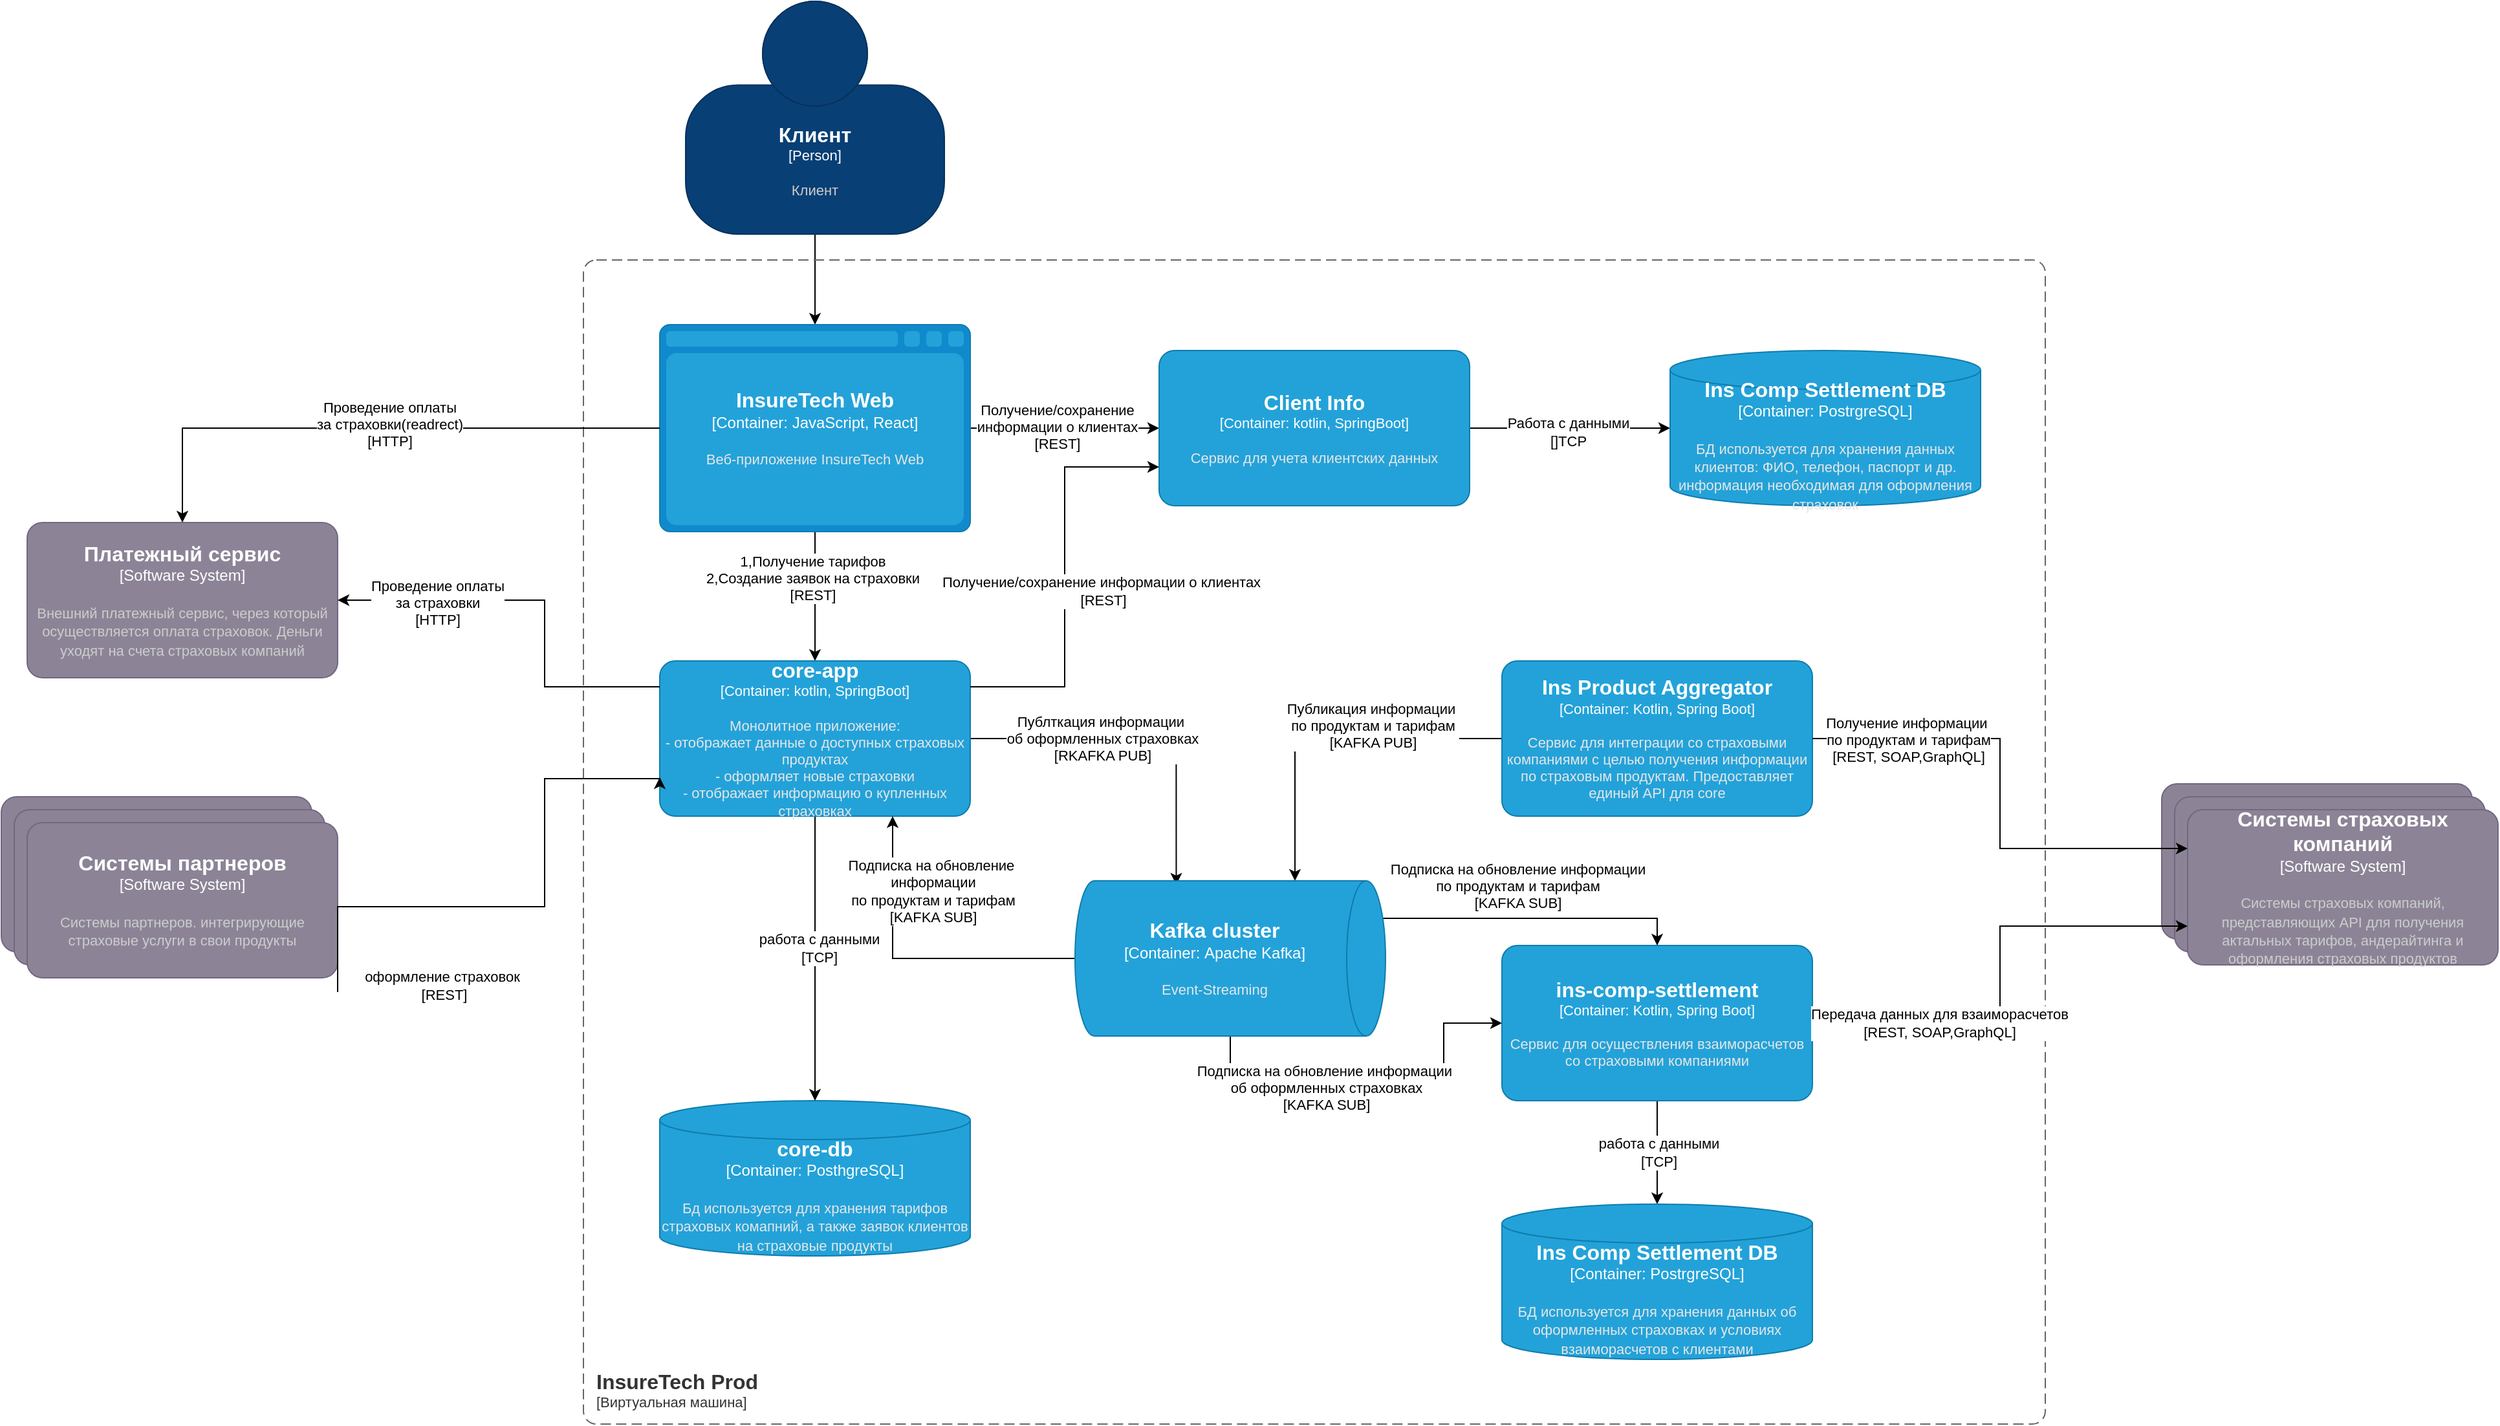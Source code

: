 <mxfile version="24.7.17">
  <diagram name="Страница — 1" id="99YaJUb4C0xopBN1OPOV">
    <mxGraphModel dx="1687" dy="2162" grid="1" gridSize="10" guides="1" tooltips="1" connect="1" arrows="1" fold="1" page="1" pageScale="1" pageWidth="1654" pageHeight="1169" math="0" shadow="0">
      <root>
        <mxCell id="0" />
        <mxCell id="1" parent="0" />
        <mxCell id="FahfC4dtS4dkY3FdAEgg-21" style="edgeStyle=orthogonalEdgeStyle;rounded=0;orthogonalLoop=1;jettySize=auto;html=1;" parent="1" source="FahfC4dtS4dkY3FdAEgg-1" target="FahfC4dtS4dkY3FdAEgg-2" edge="1">
          <mxGeometry relative="1" as="geometry" />
        </mxCell>
        <object placeholders="1" c4Name="Клиент" c4Type="Person" c4Description="Клиент" label="&lt;font style=&quot;font-size: 16px&quot;&gt;&lt;b&gt;%c4Name%&lt;/b&gt;&lt;/font&gt;&lt;div&gt;[%c4Type%]&lt;/div&gt;&lt;br&gt;&lt;div&gt;&lt;font style=&quot;font-size: 11px&quot;&gt;&lt;font color=&quot;#cccccc&quot;&gt;%c4Description%&lt;/font&gt;&lt;/div&gt;" id="FahfC4dtS4dkY3FdAEgg-1">
          <mxCell style="html=1;fontSize=11;dashed=0;whiteSpace=wrap;fillColor=#083F75;strokeColor=#06315C;fontColor=#ffffff;shape=mxgraph.c4.person2;align=center;metaEdit=1;points=[[0.5,0,0],[1,0.5,0],[1,0.75,0],[0.75,1,0],[0.5,1,0],[0.25,1,0],[0,0.75,0],[0,0.5,0]];resizable=0;" parent="1" vertex="1">
            <mxGeometry x="549" y="-30" width="200" height="180" as="geometry" />
          </mxCell>
        </object>
        <mxCell id="FahfC4dtS4dkY3FdAEgg-29" style="edgeStyle=orthogonalEdgeStyle;rounded=0;orthogonalLoop=1;jettySize=auto;html=1;" parent="1" source="FahfC4dtS4dkY3FdAEgg-2" target="FahfC4dtS4dkY3FdAEgg-6" edge="1">
          <mxGeometry relative="1" as="geometry" />
        </mxCell>
        <mxCell id="FahfC4dtS4dkY3FdAEgg-43" value="1,Получение тарифов&lt;div&gt;2,Создание заявок на страховки&lt;/div&gt;&lt;div&gt;[REST]&lt;/div&gt;" style="edgeLabel;html=1;align=center;verticalAlign=middle;resizable=0;points=[];" parent="FahfC4dtS4dkY3FdAEgg-29" vertex="1" connectable="0">
          <mxGeometry x="-0.28" y="-2" relative="1" as="geometry">
            <mxPoint as="offset" />
          </mxGeometry>
        </mxCell>
        <mxCell id="FahfC4dtS4dkY3FdAEgg-35" style="edgeStyle=orthogonalEdgeStyle;rounded=0;orthogonalLoop=1;jettySize=auto;html=1;" parent="1" source="FahfC4dtS4dkY3FdAEgg-2" target="FahfC4dtS4dkY3FdAEgg-5" edge="1">
          <mxGeometry relative="1" as="geometry" />
        </mxCell>
        <mxCell id="FahfC4dtS4dkY3FdAEgg-42" value="Получение/сохранение&lt;div&gt;информации о клиентах&lt;/div&gt;&lt;div&gt;[REST]&lt;/div&gt;" style="edgeLabel;html=1;align=center;verticalAlign=middle;resizable=0;points=[];" parent="FahfC4dtS4dkY3FdAEgg-35" vertex="1" connectable="0">
          <mxGeometry x="-0.082" y="1" relative="1" as="geometry">
            <mxPoint as="offset" />
          </mxGeometry>
        </mxCell>
        <object placeholders="1" c4Name="InsureTech Web" c4Type="Container" c4Technology="JavaScript, React" c4Description="Веб-приложение InsureTech Web" label="&lt;font style=&quot;font-size: 16px&quot;&gt;&lt;b&gt;%c4Name%&lt;/b&gt;&lt;/font&gt;&lt;div&gt;[%c4Type%:&amp;nbsp;%c4Technology%]&lt;/div&gt;&lt;br&gt;&lt;div&gt;&lt;font style=&quot;font-size: 11px&quot;&gt;&lt;font color=&quot;#E6E6E6&quot;&gt;%c4Description%&lt;/font&gt;&lt;/div&gt;" id="FahfC4dtS4dkY3FdAEgg-2">
          <mxCell style="shape=mxgraph.c4.webBrowserContainer2;whiteSpace=wrap;html=1;boundedLbl=1;rounded=0;labelBackgroundColor=none;strokeColor=#118ACD;fillColor=#23A2D9;strokeColor=#118ACD;strokeColor2=#0E7DAD;fontSize=12;fontColor=#ffffff;align=center;metaEdit=1;points=[[0.5,0,0],[1,0.25,0],[1,0.5,0],[1,0.75,0],[0.5,1,0],[0,0.75,0],[0,0.5,0],[0,0.25,0]];resizable=0;" parent="1" vertex="1">
            <mxGeometry x="529" y="220" width="240" height="160" as="geometry" />
          </mxCell>
        </object>
        <object placeholders="1" c4Name="InsureTech Prod" c4Type="ContainerScopeBoundary" c4Application="Виртуальная машина" label="&lt;font style=&quot;font-size: 16px&quot;&gt;&lt;b&gt;&lt;div style=&quot;text-align: left&quot;&gt;%c4Name%&lt;/div&gt;&lt;/b&gt;&lt;/font&gt;&lt;div style=&quot;text-align: left&quot;&gt;[%c4Application%]&lt;/div&gt;" id="FahfC4dtS4dkY3FdAEgg-3">
          <mxCell style="rounded=1;fontSize=11;whiteSpace=wrap;html=1;dashed=1;arcSize=20;fillColor=none;strokeColor=#666666;fontColor=#333333;labelBackgroundColor=none;align=left;verticalAlign=bottom;labelBorderColor=none;spacingTop=0;spacing=10;dashPattern=8 4;metaEdit=1;rotatable=0;perimeter=rectanglePerimeter;noLabel=0;labelPadding=0;allowArrows=0;connectable=0;expand=0;recursiveResize=0;editable=1;pointerEvents=0;absoluteArcSize=1;points=[[0.25,0,0],[0.5,0,0],[0.75,0,0],[1,0.25,0],[1,0.5,0],[1,0.75,0],[0.75,1,0],[0.5,1,0],[0.25,1,0],[0,0.75,0],[0,0.5,0],[0,0.25,0]];" parent="1" vertex="1">
            <mxGeometry x="470" y="170" width="1130" height="900" as="geometry" />
          </mxCell>
        </object>
        <object placeholders="1" c4Name="core-db" c4Type="Container" c4Technology="PosthgreSQL" c4Description="Бд используется для хранения тарифов страховых комапний, а также заявок клиентов на страховые продукты" label="&lt;font style=&quot;font-size: 16px&quot;&gt;&lt;b&gt;%c4Name%&lt;/b&gt;&lt;/font&gt;&lt;div&gt;[%c4Type%:&amp;nbsp;%c4Technology%]&lt;/div&gt;&lt;br&gt;&lt;div&gt;&lt;font style=&quot;font-size: 11px&quot;&gt;&lt;font color=&quot;#E6E6E6&quot;&gt;%c4Description%&lt;/font&gt;&lt;/div&gt;" id="FahfC4dtS4dkY3FdAEgg-4">
          <mxCell style="shape=cylinder3;size=15;whiteSpace=wrap;html=1;boundedLbl=1;rounded=0;labelBackgroundColor=none;fillColor=#23A2D9;fontSize=12;fontColor=#ffffff;align=center;strokeColor=#0E7DAD;metaEdit=1;points=[[0.5,0,0],[1,0.25,0],[1,0.5,0],[1,0.75,0],[0.5,1,0],[0,0.75,0],[0,0.5,0],[0,0.25,0]];resizable=0;" parent="1" vertex="1">
            <mxGeometry x="529" y="820" width="240" height="120" as="geometry" />
          </mxCell>
        </object>
        <mxCell id="FahfC4dtS4dkY3FdAEgg-37" style="edgeStyle=orthogonalEdgeStyle;rounded=0;orthogonalLoop=1;jettySize=auto;html=1;" parent="1" source="FahfC4dtS4dkY3FdAEgg-5" target="FahfC4dtS4dkY3FdAEgg-7" edge="1">
          <mxGeometry relative="1" as="geometry" />
        </mxCell>
        <mxCell id="FahfC4dtS4dkY3FdAEgg-45" value="Работа с данными&lt;div&gt;[]TCP&lt;/div&gt;" style="edgeLabel;html=1;align=center;verticalAlign=middle;resizable=0;points=[];" parent="FahfC4dtS4dkY3FdAEgg-37" vertex="1" connectable="0">
          <mxGeometry x="-0.019" y="-3" relative="1" as="geometry">
            <mxPoint as="offset" />
          </mxGeometry>
        </mxCell>
        <object placeholders="1" c4Name="Client Info" c4Type="Container" c4Technology="kotlin, SpringBoot" c4Description="Сервис для учета клиентских данных" label="&lt;font style=&quot;font-size: 16px&quot;&gt;&lt;b&gt;%c4Name%&lt;/b&gt;&lt;/font&gt;&lt;div&gt;[%c4Type%: %c4Technology%]&lt;/div&gt;&lt;br&gt;&lt;div&gt;&lt;font style=&quot;font-size: 11px&quot;&gt;&lt;font color=&quot;#E6E6E6&quot;&gt;%c4Description%&lt;/font&gt;&lt;/div&gt;" id="FahfC4dtS4dkY3FdAEgg-5">
          <mxCell style="rounded=1;whiteSpace=wrap;html=1;fontSize=11;labelBackgroundColor=none;fillColor=#23A2D9;fontColor=#ffffff;align=center;arcSize=10;strokeColor=#0E7DAD;metaEdit=1;resizable=0;points=[[0.25,0,0],[0.5,0,0],[0.75,0,0],[1,0.25,0],[1,0.5,0],[1,0.75,0],[0.75,1,0],[0.5,1,0],[0.25,1,0],[0,0.75,0],[0,0.5,0],[0,0.25,0]];" parent="1" vertex="1">
            <mxGeometry x="915" y="240" width="240" height="120" as="geometry" />
          </mxCell>
        </object>
        <mxCell id="FahfC4dtS4dkY3FdAEgg-30" style="edgeStyle=orthogonalEdgeStyle;rounded=0;orthogonalLoop=1;jettySize=auto;html=1;" parent="1" source="FahfC4dtS4dkY3FdAEgg-6" target="FahfC4dtS4dkY3FdAEgg-4" edge="1">
          <mxGeometry relative="1" as="geometry" />
        </mxCell>
        <mxCell id="FahfC4dtS4dkY3FdAEgg-44" value="работа с данными&lt;div&gt;[TCP]&lt;/div&gt;" style="edgeLabel;html=1;align=center;verticalAlign=middle;resizable=0;points=[];" parent="FahfC4dtS4dkY3FdAEgg-30" vertex="1" connectable="0">
          <mxGeometry x="-0.071" y="3" relative="1" as="geometry">
            <mxPoint as="offset" />
          </mxGeometry>
        </mxCell>
        <mxCell id="FtUbRL534gFq1MeY8Pyp-9" style="edgeStyle=orthogonalEdgeStyle;rounded=0;orthogonalLoop=1;jettySize=auto;html=1;entryX=0.025;entryY=0.674;entryDx=0;entryDy=0;entryPerimeter=0;" parent="1" source="FahfC4dtS4dkY3FdAEgg-6" target="FtUbRL534gFq1MeY8Pyp-1" edge="1">
          <mxGeometry relative="1" as="geometry">
            <mxPoint x="930" y="610" as="targetPoint" />
          </mxGeometry>
        </mxCell>
        <mxCell id="FtUbRL534gFq1MeY8Pyp-10" value="Публткация информации&amp;nbsp;&lt;div&gt;об оформленных страховках&lt;/div&gt;&lt;div&gt;[RKAFKA PUB]&lt;/div&gt;" style="edgeLabel;html=1;align=center;verticalAlign=middle;resizable=0;points=[];" parent="FtUbRL534gFq1MeY8Pyp-9" vertex="1" connectable="0">
          <mxGeometry x="-0.468" relative="1" as="geometry">
            <mxPoint x="29" as="offset" />
          </mxGeometry>
        </mxCell>
        <object placeholders="1" c4Name="core-app" c4Type="Container" c4Technology="kotlin, SpringBoot" c4Description="Монолитное приложение:&#xa;- отображает данные о доступных страховых продуктах&#xa;- оформляет новые страховки&#xa;- отображает информацию о купленных страховках" label="&lt;font style=&quot;font-size: 16px&quot;&gt;&lt;b&gt;%c4Name%&lt;/b&gt;&lt;/font&gt;&lt;div&gt;[%c4Type%: %c4Technology%]&lt;/div&gt;&lt;br&gt;&lt;div&gt;&lt;font style=&quot;font-size: 11px&quot;&gt;&lt;font color=&quot;#E6E6E6&quot;&gt;%c4Description%&lt;/font&gt;&lt;/div&gt;" id="FahfC4dtS4dkY3FdAEgg-6">
          <mxCell style="rounded=1;whiteSpace=wrap;html=1;fontSize=11;labelBackgroundColor=none;fillColor=#23A2D9;fontColor=#ffffff;align=center;arcSize=10;strokeColor=#0E7DAD;metaEdit=1;resizable=0;points=[[0.25,0,0],[0.5,0,0],[0.75,0,0],[1,0.25,0],[1,0.5,0],[1,0.75,0],[0.75,1,0],[0.5,1,0],[0.25,1,0],[0,0.75,0],[0,0.5,0],[0,0.25,0]];" parent="1" vertex="1">
            <mxGeometry x="529" y="480" width="240" height="120" as="geometry" />
          </mxCell>
        </object>
        <object placeholders="1" c4Name="Ins Comp Settlement DB" c4Type="Container" c4Technology="PostrgreSQL" c4Description="БД используется для хранения данных клиентов: ФИО, телефон, паспорт и др. информация необходимая для оформления страховок" label="&lt;font style=&quot;font-size: 16px&quot;&gt;&lt;b&gt;%c4Name%&lt;/b&gt;&lt;/font&gt;&lt;div&gt;[%c4Type%:&amp;nbsp;%c4Technology%]&lt;/div&gt;&lt;br&gt;&lt;div&gt;&lt;font style=&quot;font-size: 11px&quot;&gt;&lt;font color=&quot;#E6E6E6&quot;&gt;%c4Description%&lt;/font&gt;&lt;/div&gt;" id="FahfC4dtS4dkY3FdAEgg-7">
          <mxCell style="shape=cylinder3;size=15;whiteSpace=wrap;html=1;boundedLbl=1;rounded=0;labelBackgroundColor=none;fillColor=#23A2D9;fontSize=12;fontColor=#ffffff;align=center;strokeColor=#0E7DAD;metaEdit=1;points=[[0.5,0,0],[1,0.25,0],[1,0.5,0],[1,0.75,0],[0.5,1,0],[0,0.75,0],[0,0.5,0],[0,0.25,0]];resizable=0;" parent="1" vertex="1">
            <mxGeometry x="1310" y="240" width="240" height="120" as="geometry" />
          </mxCell>
        </object>
        <mxCell id="FtUbRL534gFq1MeY8Pyp-4" style="edgeStyle=orthogonalEdgeStyle;rounded=0;orthogonalLoop=1;jettySize=auto;html=1;" parent="1" source="FahfC4dtS4dkY3FdAEgg-8" target="FtUbRL534gFq1MeY8Pyp-1" edge="1">
          <mxGeometry relative="1" as="geometry">
            <Array as="points">
              <mxPoint x="1020" y="540" />
            </Array>
          </mxGeometry>
        </mxCell>
        <mxCell id="FtUbRL534gFq1MeY8Pyp-6" value="Публикация информации&amp;nbsp;&lt;div&gt;по продуктам и тарифам&lt;/div&gt;&lt;div&gt;[KAFKA PUB]&lt;/div&gt;" style="edgeLabel;html=1;align=center;verticalAlign=middle;resizable=0;points=[];" parent="FtUbRL534gFq1MeY8Pyp-4" vertex="1" connectable="0">
          <mxGeometry x="-0.189" relative="1" as="geometry">
            <mxPoint x="9" y="-10" as="offset" />
          </mxGeometry>
        </mxCell>
        <object placeholders="1" c4Name="Ins Product Aggregator" c4Type="Container" c4Technology="Kotlin, Spring Boot" c4Description="Сервис для интеграции со страховыми компаниями с целью получения информации по страховым продуктам. Предоставляет единый API для core" label="&lt;font style=&quot;font-size: 16px&quot;&gt;&lt;b&gt;%c4Name%&lt;/b&gt;&lt;/font&gt;&lt;div&gt;[%c4Type%: %c4Technology%]&lt;/div&gt;&lt;br&gt;&lt;div&gt;&lt;font style=&quot;font-size: 11px&quot;&gt;&lt;font color=&quot;#E6E6E6&quot;&gt;%c4Description%&lt;/font&gt;&lt;/div&gt;" id="FahfC4dtS4dkY3FdAEgg-8">
          <mxCell style="rounded=1;whiteSpace=wrap;html=1;fontSize=11;labelBackgroundColor=none;fillColor=#23A2D9;fontColor=#ffffff;align=center;arcSize=10;strokeColor=#0E7DAD;metaEdit=1;resizable=0;points=[[0.25,0,0],[0.5,0,0],[0.75,0,0],[1,0.25,0],[1,0.5,0],[1,0.75,0],[0.75,1,0],[0.5,1,0],[0.25,1,0],[0,0.75,0],[0,0.5,0],[0,0.25,0]];" parent="1" vertex="1">
            <mxGeometry x="1180" y="480" width="240" height="120" as="geometry" />
          </mxCell>
        </object>
        <mxCell id="FahfC4dtS4dkY3FdAEgg-33" style="edgeStyle=orthogonalEdgeStyle;rounded=0;orthogonalLoop=1;jettySize=auto;html=1;" parent="1" source="FahfC4dtS4dkY3FdAEgg-9" target="FahfC4dtS4dkY3FdAEgg-19" edge="1">
          <mxGeometry relative="1" as="geometry" />
        </mxCell>
        <mxCell id="FahfC4dtS4dkY3FdAEgg-49" value="работа с данными&lt;div&gt;[TCP]&lt;/div&gt;" style="edgeLabel;html=1;align=center;verticalAlign=middle;resizable=0;points=[];" parent="FahfC4dtS4dkY3FdAEgg-33" vertex="1" connectable="0">
          <mxGeometry y="1" relative="1" as="geometry">
            <mxPoint as="offset" />
          </mxGeometry>
        </mxCell>
        <object placeholders="1" c4Name="ins-comp-settlement" c4Type="Container" c4Technology="Kotlin, Spring Boot" c4Description="Сервис для осуществления взаиморасчетов со страховыми компаниями" label="&lt;font style=&quot;font-size: 16px&quot;&gt;&lt;b&gt;%c4Name%&lt;/b&gt;&lt;/font&gt;&lt;div&gt;[%c4Type%: %c4Technology%]&lt;/div&gt;&lt;br&gt;&lt;div&gt;&lt;font style=&quot;font-size: 11px&quot;&gt;&lt;font color=&quot;#E6E6E6&quot;&gt;%c4Description%&lt;/font&gt;&lt;/div&gt;" id="FahfC4dtS4dkY3FdAEgg-9">
          <mxCell style="rounded=1;whiteSpace=wrap;html=1;fontSize=11;labelBackgroundColor=none;fillColor=#23A2D9;fontColor=#ffffff;align=center;arcSize=10;strokeColor=#0E7DAD;metaEdit=1;resizable=0;points=[[0.25,0,0],[0.5,0,0],[0.75,0,0],[1,0.25,0],[1,0.5,0],[1,0.75,0],[0.75,1,0],[0.5,1,0],[0.25,1,0],[0,0.75,0],[0,0.5,0],[0,0.25,0]];" parent="1" vertex="1">
            <mxGeometry x="1180" y="700" width="240" height="120" as="geometry" />
          </mxCell>
        </object>
        <object placeholders="1" c4Name="Платежный сервис" c4Type="Software System" c4Description="Внешний платежный сервис, через который осуществляется оплата страховок. Деньги уходят на счета страховых компаний" label="&lt;font style=&quot;font-size: 16px&quot;&gt;&lt;b&gt;%c4Name%&lt;/b&gt;&lt;/font&gt;&lt;div&gt;[%c4Type%]&lt;/div&gt;&lt;br&gt;&lt;div&gt;&lt;font style=&quot;font-size: 11px&quot;&gt;&lt;font color=&quot;#cccccc&quot;&gt;%c4Description%&lt;/font&gt;&lt;/div&gt;" id="FahfC4dtS4dkY3FdAEgg-11">
          <mxCell style="rounded=1;whiteSpace=wrap;html=1;labelBackgroundColor=none;fillColor=#8C8496;fontColor=#ffffff;align=center;arcSize=10;strokeColor=#736782;metaEdit=1;resizable=0;points=[[0.25,0,0],[0.5,0,0],[0.75,0,0],[1,0.25,0],[1,0.5,0],[1,0.75,0],[0.75,1,0],[0.5,1,0],[0.25,1,0],[0,0.75,0],[0,0.5,0],[0,0.25,0]];" parent="1" vertex="1">
            <mxGeometry x="40" y="373" width="240" height="120" as="geometry" />
          </mxCell>
        </object>
        <object placeholders="1" c4Name="" c4Type="" c4Description="" label="&lt;font style=&quot;font-size: 16px&quot;&gt;&lt;b&gt;%c4Name%&lt;/b&gt;&lt;/font&gt;&lt;div&gt;[%c4Type%]&lt;/div&gt;&lt;br&gt;&lt;div&gt;&lt;font style=&quot;font-size: 11px&quot;&gt;&lt;font color=&quot;#cccccc&quot;&gt;%c4Description%&lt;/font&gt;&lt;/div&gt;" id="FahfC4dtS4dkY3FdAEgg-12">
          <mxCell style="rounded=1;whiteSpace=wrap;html=1;labelBackgroundColor=none;fillColor=#8C8496;fontColor=#ffffff;align=center;arcSize=10;strokeColor=#736782;metaEdit=1;resizable=0;points=[[0.25,0,0],[0.5,0,0],[0.75,0,0],[1,0.25,0],[1,0.5,0],[1,0.75,0],[0.75,1,0],[0.5,1,0],[0.25,1,0],[0,0.75,0],[0,0.5,0],[0,0.25,0]];" parent="1" vertex="1">
            <mxGeometry x="20" y="585" width="240" height="120" as="geometry" />
          </mxCell>
        </object>
        <object placeholders="1" c4Name="" c4Type="" c4Description="" label="&lt;font style=&quot;font-size: 16px&quot;&gt;&lt;b&gt;%c4Name%&lt;/b&gt;&lt;/font&gt;&lt;div&gt;[%c4Type%]&lt;/div&gt;&lt;br&gt;&lt;div&gt;&lt;font style=&quot;font-size: 11px&quot;&gt;&lt;font color=&quot;#cccccc&quot;&gt;%c4Description%&lt;/font&gt;&lt;/div&gt;" id="FahfC4dtS4dkY3FdAEgg-13">
          <mxCell style="rounded=1;whiteSpace=wrap;html=1;labelBackgroundColor=none;fillColor=#8C8496;fontColor=#ffffff;align=center;arcSize=10;strokeColor=#736782;metaEdit=1;resizable=0;points=[[0.25,0,0],[0.5,0,0],[0.75,0,0],[1,0.25,0],[1,0.5,0],[1,0.75,0],[0.75,1,0],[0.5,1,0],[0.25,1,0],[0,0.75,0],[0,0.5,0],[0,0.25,0]];" parent="1" vertex="1">
            <mxGeometry x="30" y="595" width="240" height="120" as="geometry" />
          </mxCell>
        </object>
        <object placeholders="1" c4Name="Системы партнеров" c4Type="Software System" c4Description="Системы партнеров. интегрирующие страховые услуги в свои продукты" label="&lt;font style=&quot;font-size: 16px&quot;&gt;&lt;b&gt;%c4Name%&lt;/b&gt;&lt;/font&gt;&lt;div&gt;[%c4Type%]&lt;/div&gt;&lt;br&gt;&lt;div&gt;&lt;font style=&quot;font-size: 11px&quot;&gt;&lt;font color=&quot;#cccccc&quot;&gt;%c4Description%&lt;/font&gt;&lt;/div&gt;" id="FahfC4dtS4dkY3FdAEgg-14">
          <mxCell style="rounded=1;whiteSpace=wrap;html=1;labelBackgroundColor=none;fillColor=#8C8496;fontColor=#ffffff;align=center;arcSize=10;strokeColor=#736782;metaEdit=1;resizable=0;points=[[0.25,0,0],[0.5,0,0],[0.75,0,0],[1,0.25,0],[1,0.5,0],[1,0.75,0],[0.75,1,0],[0.5,1,0],[0.25,1,0],[0,0.75,0],[0,0.5,0],[0,0.25,0]];" parent="1" vertex="1">
            <mxGeometry x="40" y="605" width="240" height="120" as="geometry" />
          </mxCell>
        </object>
        <object placeholders="1" c4Name="" c4Type="" c4Description="" label="&lt;font style=&quot;font-size: 16px&quot;&gt;&lt;b&gt;%c4Name%&lt;/b&gt;&lt;/font&gt;&lt;div&gt;[%c4Type%]&lt;/div&gt;&lt;br&gt;&lt;div&gt;&lt;font style=&quot;font-size: 11px&quot;&gt;&lt;font color=&quot;#cccccc&quot;&gt;%c4Description%&lt;/font&gt;&lt;/div&gt;" id="FahfC4dtS4dkY3FdAEgg-15">
          <mxCell style="rounded=1;whiteSpace=wrap;html=1;labelBackgroundColor=none;fillColor=#8C8496;fontColor=#ffffff;align=center;arcSize=10;strokeColor=#736782;metaEdit=1;resizable=0;points=[[0.25,0,0],[0.5,0,0],[0.75,0,0],[1,0.25,0],[1,0.5,0],[1,0.75,0],[0.75,1,0],[0.5,1,0],[0.25,1,0],[0,0.75,0],[0,0.5,0],[0,0.25,0]];" parent="1" vertex="1">
            <mxGeometry x="1690" y="575" width="240" height="120" as="geometry" />
          </mxCell>
        </object>
        <object placeholders="1" c4Name="" c4Type="" c4Description="" label="&lt;font style=&quot;font-size: 16px&quot;&gt;&lt;b&gt;%c4Name%&lt;/b&gt;&lt;/font&gt;&lt;div&gt;[%c4Type%]&lt;/div&gt;&lt;br&gt;&lt;div&gt;&lt;font style=&quot;font-size: 11px&quot;&gt;&lt;font color=&quot;#cccccc&quot;&gt;%c4Description%&lt;/font&gt;&lt;/div&gt;" id="FahfC4dtS4dkY3FdAEgg-16">
          <mxCell style="rounded=1;whiteSpace=wrap;html=1;labelBackgroundColor=none;fillColor=#8C8496;fontColor=#ffffff;align=center;arcSize=10;strokeColor=#736782;metaEdit=1;resizable=0;points=[[0.25,0,0],[0.5,0,0],[0.75,0,0],[1,0.25,0],[1,0.5,0],[1,0.75,0],[0.75,1,0],[0.5,1,0],[0.25,1,0],[0,0.75,0],[0,0.5,0],[0,0.25,0]];" parent="1" vertex="1">
            <mxGeometry x="1700" y="585" width="240" height="120" as="geometry" />
          </mxCell>
        </object>
        <object placeholders="1" c4Name="Системы страховых компаний" c4Type="Software System" c4Description="Системы страховых компаний, представляющих API для получения актальных тарифов, андерайтинга и оформления страховых продуктов" label="&lt;font style=&quot;font-size: 16px&quot;&gt;&lt;b&gt;%c4Name%&lt;/b&gt;&lt;/font&gt;&lt;div&gt;[%c4Type%]&lt;/div&gt;&lt;br&gt;&lt;div&gt;&lt;font style=&quot;font-size: 11px&quot;&gt;&lt;font color=&quot;#cccccc&quot;&gt;%c4Description%&lt;/font&gt;&lt;/div&gt;" id="FahfC4dtS4dkY3FdAEgg-18">
          <mxCell style="rounded=1;whiteSpace=wrap;html=1;labelBackgroundColor=none;fillColor=#8C8496;fontColor=#ffffff;align=center;arcSize=10;strokeColor=#736782;metaEdit=1;resizable=0;points=[[0.25,0,0],[0.5,0,0],[0.75,0,0],[1,0.25,0],[1,0.5,0],[1,0.75,0],[0.75,1,0],[0.5,1,0],[0.25,1,0],[0,0.75,0],[0,0.5,0],[0,0.25,0]];" parent="1" vertex="1">
            <mxGeometry x="1710" y="595" width="240" height="120" as="geometry" />
          </mxCell>
        </object>
        <object placeholders="1" c4Name="Ins Comp Settlement DB" c4Type="Container" c4Technology="PostrgreSQL" c4Description="БД используется для хранения данных об оформленных страховках и условиях взаиморасчетов с клиентами" label="&lt;font style=&quot;font-size: 16px&quot;&gt;&lt;b&gt;%c4Name%&lt;/b&gt;&lt;/font&gt;&lt;div&gt;[%c4Type%:&amp;nbsp;%c4Technology%]&lt;/div&gt;&lt;br&gt;&lt;div&gt;&lt;font style=&quot;font-size: 11px&quot;&gt;&lt;font color=&quot;#E6E6E6&quot;&gt;%c4Description%&lt;/font&gt;&lt;/div&gt;" id="FahfC4dtS4dkY3FdAEgg-19">
          <mxCell style="shape=cylinder3;size=15;whiteSpace=wrap;html=1;boundedLbl=1;rounded=0;labelBackgroundColor=none;fillColor=#23A2D9;fontSize=12;fontColor=#ffffff;align=center;strokeColor=#0E7DAD;metaEdit=1;points=[[0.5,0,0],[1,0.25,0],[1,0.5,0],[1,0.75,0],[0.5,1,0],[0,0.75,0],[0,0.5,0],[0,0.25,0]];resizable=0;" parent="1" vertex="1">
            <mxGeometry x="1180" y="900" width="240" height="120" as="geometry" />
          </mxCell>
        </object>
        <mxCell id="FahfC4dtS4dkY3FdAEgg-22" style="edgeStyle=orthogonalEdgeStyle;rounded=0;orthogonalLoop=1;jettySize=auto;html=1;entryX=0.5;entryY=0;entryDx=0;entryDy=0;entryPerimeter=0;" parent="1" source="FahfC4dtS4dkY3FdAEgg-2" target="FahfC4dtS4dkY3FdAEgg-11" edge="1">
          <mxGeometry relative="1" as="geometry" />
        </mxCell>
        <mxCell id="FahfC4dtS4dkY3FdAEgg-23" value="Проведение оплаты&lt;div&gt;за страховки(readrect)&lt;/div&gt;&lt;div&gt;[HTTP]&lt;/div&gt;" style="edgeLabel;html=1;align=center;verticalAlign=middle;resizable=0;points=[];" parent="FahfC4dtS4dkY3FdAEgg-22" vertex="1" connectable="0">
          <mxGeometry x="-0.054" y="-3" relative="1" as="geometry">
            <mxPoint as="offset" />
          </mxGeometry>
        </mxCell>
        <mxCell id="FahfC4dtS4dkY3FdAEgg-24" style="edgeStyle=orthogonalEdgeStyle;rounded=0;orthogonalLoop=1;jettySize=auto;html=1;entryX=1;entryY=0.5;entryDx=0;entryDy=0;entryPerimeter=0;" parent="1" source="FahfC4dtS4dkY3FdAEgg-6" target="FahfC4dtS4dkY3FdAEgg-11" edge="1">
          <mxGeometry relative="1" as="geometry">
            <Array as="points">
              <mxPoint x="440" y="500" />
              <mxPoint x="440" y="433" />
            </Array>
          </mxGeometry>
        </mxCell>
        <mxCell id="FahfC4dtS4dkY3FdAEgg-26" value="Проведение оплаты&lt;div&gt;за страховки&lt;/div&gt;&lt;div&gt;[HTTP]&lt;/div&gt;" style="edgeLabel;html=1;align=center;verticalAlign=middle;resizable=0;points=[];" parent="FahfC4dtS4dkY3FdAEgg-24" vertex="1" connectable="0">
          <mxGeometry x="0.513" y="2" relative="1" as="geometry">
            <mxPoint as="offset" />
          </mxGeometry>
        </mxCell>
        <mxCell id="FahfC4dtS4dkY3FdAEgg-25" style="edgeStyle=orthogonalEdgeStyle;rounded=0;orthogonalLoop=1;jettySize=auto;html=1;entryX=0;entryY=0.75;entryDx=0;entryDy=0;entryPerimeter=0;" parent="1" target="FahfC4dtS4dkY3FdAEgg-6" edge="1">
          <mxGeometry relative="1" as="geometry">
            <mxPoint x="280" y="736" as="sourcePoint" />
            <mxPoint x="540" y="571" as="targetPoint" />
            <Array as="points">
              <mxPoint x="280" y="670" />
              <mxPoint x="440" y="670" />
              <mxPoint x="440" y="571" />
            </Array>
          </mxGeometry>
        </mxCell>
        <mxCell id="FahfC4dtS4dkY3FdAEgg-27" value="оформление страховок&amp;nbsp;&lt;div&gt;[REST]&lt;/div&gt;" style="edgeLabel;html=1;align=center;verticalAlign=middle;resizable=0;points=[];" parent="FahfC4dtS4dkY3FdAEgg-25" vertex="1" connectable="0">
          <mxGeometry x="0.696" y="-1" relative="1" as="geometry">
            <mxPoint x="-105" y="159" as="offset" />
          </mxGeometry>
        </mxCell>
        <mxCell id="FahfC4dtS4dkY3FdAEgg-36" style="edgeStyle=orthogonalEdgeStyle;rounded=0;orthogonalLoop=1;jettySize=auto;html=1;entryX=0;entryY=0.75;entryDx=0;entryDy=0;entryPerimeter=0;" parent="1" source="FahfC4dtS4dkY3FdAEgg-6" target="FahfC4dtS4dkY3FdAEgg-5" edge="1">
          <mxGeometry relative="1" as="geometry">
            <Array as="points">
              <mxPoint x="842" y="500" />
              <mxPoint x="842" y="330" />
            </Array>
          </mxGeometry>
        </mxCell>
        <mxCell id="FahfC4dtS4dkY3FdAEgg-46" value="Получение/сохранение информации о клиентах&lt;div&gt;&amp;nbsp;[REST]&lt;/div&gt;" style="edgeLabel;html=1;align=center;verticalAlign=middle;resizable=0;points=[];" parent="FahfC4dtS4dkY3FdAEgg-36" vertex="1" connectable="0">
          <mxGeometry x="-0.07" y="1" relative="1" as="geometry">
            <mxPoint x="29" as="offset" />
          </mxGeometry>
        </mxCell>
        <mxCell id="FahfC4dtS4dkY3FdAEgg-39" style="edgeStyle=orthogonalEdgeStyle;rounded=0;orthogonalLoop=1;jettySize=auto;html=1;entryX=0;entryY=0.75;entryDx=0;entryDy=0;entryPerimeter=0;" parent="1" source="FahfC4dtS4dkY3FdAEgg-9" target="FahfC4dtS4dkY3FdAEgg-18" edge="1">
          <mxGeometry relative="1" as="geometry" />
        </mxCell>
        <mxCell id="FahfC4dtS4dkY3FdAEgg-52" value="Передача данных для взаиморасчетов&lt;br&gt;&lt;div&gt;[REST, SOAP,GraphQL]&lt;/div&gt;" style="edgeLabel;html=1;align=center;verticalAlign=middle;resizable=0;points=[];" parent="FahfC4dtS4dkY3FdAEgg-39" vertex="1" connectable="0">
          <mxGeometry x="-0.465" relative="1" as="geometry">
            <mxPoint as="offset" />
          </mxGeometry>
        </mxCell>
        <mxCell id="FahfC4dtS4dkY3FdAEgg-41" style="edgeStyle=orthogonalEdgeStyle;rounded=0;orthogonalLoop=1;jettySize=auto;html=1;entryX=0;entryY=0.25;entryDx=0;entryDy=0;entryPerimeter=0;" parent="1" source="FahfC4dtS4dkY3FdAEgg-8" target="FahfC4dtS4dkY3FdAEgg-18" edge="1">
          <mxGeometry relative="1" as="geometry" />
        </mxCell>
        <mxCell id="FahfC4dtS4dkY3FdAEgg-51" value="Получение информации&amp;nbsp;&lt;div&gt;по продуктам и тарифам&lt;/div&gt;&lt;div&gt;[REST, SOAP,GraphQL]&lt;/div&gt;" style="edgeLabel;html=1;align=center;verticalAlign=middle;resizable=0;points=[];" parent="FahfC4dtS4dkY3FdAEgg-41" vertex="1" connectable="0">
          <mxGeometry x="-0.605" y="-1" relative="1" as="geometry">
            <mxPoint as="offset" />
          </mxGeometry>
        </mxCell>
        <mxCell id="FtUbRL534gFq1MeY8Pyp-2" style="edgeStyle=orthogonalEdgeStyle;rounded=0;orthogonalLoop=1;jettySize=auto;html=1;entryX=0.5;entryY=0;entryDx=0;entryDy=0;entryPerimeter=0;exitX=0.494;exitY=0.144;exitDx=0;exitDy=0;exitPerimeter=0;" parent="1" source="FtUbRL534gFq1MeY8Pyp-1" target="FahfC4dtS4dkY3FdAEgg-9" edge="1">
          <mxGeometry relative="1" as="geometry">
            <mxPoint x="1100" y="680" as="sourcePoint" />
            <Array as="points">
              <mxPoint x="1300" y="679" />
            </Array>
          </mxGeometry>
        </mxCell>
        <mxCell id="FtUbRL534gFq1MeY8Pyp-7" value="Подписка на обновление информации&lt;div&gt;по продуктам и тарифам&lt;/div&gt;&lt;div&gt;[KAFKA SUB]&lt;/div&gt;" style="edgeLabel;html=1;align=center;verticalAlign=middle;resizable=0;points=[];" parent="FtUbRL534gFq1MeY8Pyp-2" vertex="1" connectable="0">
          <mxGeometry x="0.409" relative="1" as="geometry">
            <mxPoint x="-42" y="-25" as="offset" />
          </mxGeometry>
        </mxCell>
        <mxCell id="FtUbRL534gFq1MeY8Pyp-3" style="edgeStyle=orthogonalEdgeStyle;rounded=0;orthogonalLoop=1;jettySize=auto;html=1;entryX=0.75;entryY=1;entryDx=0;entryDy=0;entryPerimeter=0;" parent="1" source="FtUbRL534gFq1MeY8Pyp-1" target="FahfC4dtS4dkY3FdAEgg-6" edge="1">
          <mxGeometry relative="1" as="geometry" />
        </mxCell>
        <mxCell id="FtUbRL534gFq1MeY8Pyp-8" value="Подписка на обновление&amp;nbsp;&lt;div&gt;информации&lt;div&gt;по продуктам и тарифам&lt;/div&gt;&lt;div&gt;[KAFKA SUB]&lt;/div&gt;&lt;/div&gt;" style="edgeLabel;html=1;align=center;verticalAlign=middle;resizable=0;points=[];" parent="FtUbRL534gFq1MeY8Pyp-3" vertex="1" connectable="0">
          <mxGeometry x="0.505" y="-3" relative="1" as="geometry">
            <mxPoint x="28" y="-4" as="offset" />
          </mxGeometry>
        </mxCell>
        <mxCell id="FtUbRL534gFq1MeY8Pyp-11" style="edgeStyle=orthogonalEdgeStyle;rounded=0;orthogonalLoop=1;jettySize=auto;html=1;" parent="1" source="FtUbRL534gFq1MeY8Pyp-1" target="FahfC4dtS4dkY3FdAEgg-9" edge="1">
          <mxGeometry relative="1" as="geometry">
            <Array as="points">
              <mxPoint x="970" y="810" />
              <mxPoint x="1135" y="810" />
              <mxPoint x="1135" y="760" />
            </Array>
          </mxGeometry>
        </mxCell>
        <mxCell id="FtUbRL534gFq1MeY8Pyp-12" value="Подписка на обновление информации&amp;nbsp;&lt;div&gt;об оформленных страховках&lt;/div&gt;&lt;div&gt;[KAFKA SUB]&lt;/div&gt;" style="edgeLabel;html=1;align=center;verticalAlign=middle;resizable=0;points=[];" parent="FtUbRL534gFq1MeY8Pyp-11" vertex="1" connectable="0">
          <mxGeometry x="-0.239" relative="1" as="geometry">
            <mxPoint as="offset" />
          </mxGeometry>
        </mxCell>
        <object placeholders="1" c4Name="Kafka cluster" c4Type="Container" c4Technology="Apache Kafka" c4Description="Event-Streaming" label="&lt;font style=&quot;font-size: 16px&quot;&gt;&lt;b&gt;%c4Name%&lt;/b&gt;&lt;/font&gt;&lt;div&gt;[%c4Type%:&amp;nbsp;%c4Technology%]&lt;/div&gt;&lt;br&gt;&lt;div&gt;&lt;font style=&quot;font-size: 11px&quot;&gt;&lt;font color=&quot;#E6E6E6&quot;&gt;%c4Description%&lt;/font&gt;&lt;/div&gt;" id="FtUbRL534gFq1MeY8Pyp-1">
          <mxCell style="shape=cylinder3;size=15;direction=south;whiteSpace=wrap;html=1;boundedLbl=1;rounded=0;labelBackgroundColor=none;fillColor=#23A2D9;fontSize=12;fontColor=#ffffff;align=center;strokeColor=#0E7DAD;metaEdit=1;points=[[0.5,0,0],[1,0.25,0],[1,0.5,0],[1,0.75,0],[0.5,1,0],[0,0.75,0],[0,0.5,0],[0,0.25,0]];resizable=0;" parent="1" vertex="1">
            <mxGeometry x="850" y="650" width="240" height="120" as="geometry" />
          </mxCell>
        </object>
      </root>
    </mxGraphModel>
  </diagram>
</mxfile>
